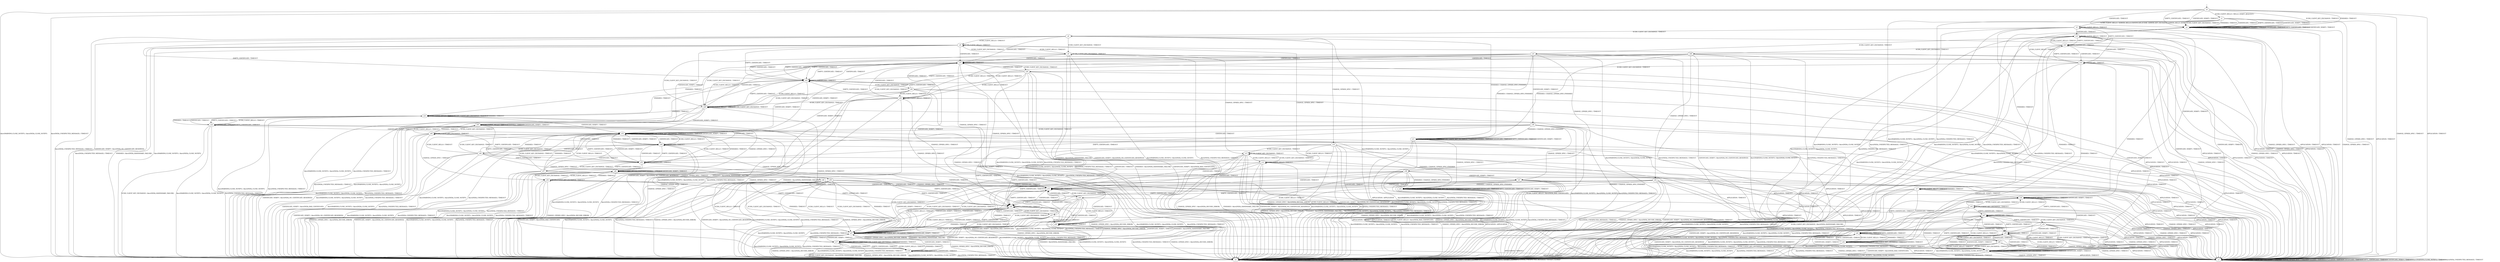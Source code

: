 digraph h6 {
s0 [label="s0"];
s1 [label="s1"];
s2 [label="s2"];
s3 [label="s3"];
s4 [label="s4"];
s5 [label="s5"];
s6 [label="s6"];
s7 [label="s7"];
s23 [label="s23"];
s24 [label="s24"];
s43 [label="s43"];
s8 [label="s8"];
s9 [label="s9"];
s10 [label="s10"];
s11 [label="s11"];
s19 [label="s19"];
s25 [label="s25"];
s31 [label="s31"];
s32 [label="s32"];
s33 [label="s33"];
s34 [label="s34"];
s35 [label="s35"];
s42 [label="s42"];
s44 [label="s44"];
s47 [label="s47"];
s48 [label="s48"];
s12 [label="s12"];
s13 [label="s13"];
s14 [label="s14"];
s15 [label="s15"];
s20 [label="s20"];
s21 [label="s21"];
s26 [label="s26"];
s29 [label="s29"];
s36 [label="s36"];
s38 [label="s38"];
s39 [label="s39"];
s40 [label="s40"];
s45 [label="s45"];
s51 [label="s51"];
s52 [label="s52"];
s53 [label="s53"];
s16 [label="s16"];
s17 [label="s17"];
s22 [label="s22"];
s27 [label="s27"];
s30 [label="s30"];
s37 [label="s37"];
s41 [label="s41"];
s46 [label="s46"];
s49 [label="s49"];
s54 [label="s54"];
s55 [label="s55"];
s18 [label="s18"];
s28 [label="s28"];
s50 [label="s50"];
s56 [label="s56"];
s57 [label="s57"];
s58 [label="s58"];
s59 [label="s59"];
s0 -> s1 [label="ECDH_CLIENT_HELLO / HELLO_VERIFY_REQUEST+"];
s0 -> s2 [label="ECDH_CLIENT_KEY_EXCHANGE / TIMEOUT"];
s0 -> s3 [label="CHANGE_CIPHER_SPEC / TIMEOUT"];
s0 -> s2 [label="FINISHED / TIMEOUT"];
s0 -> s3 [label="APPLICATION / TIMEOUT"];
s0 -> s2 [label="CERTIFICATE / TIMEOUT"];
s0 -> s2 [label="EMPTY_CERTIFICATE / TIMEOUT"];
s0 -> s2 [label="CERTIFICATE_VERIFY / TIMEOUT"];
s0 -> s4 [label="Alert(WARNING,CLOSE_NOTIFY) / Alert(FATAL,CLOSE_NOTIFY)"];
s0 -> s4 [label="Alert(FATAL,UNEXPECTED_MESSAGE) / TIMEOUT"];
s1 -> s5 [label="ECDH_CLIENT_HELLO / SERVER_HELLO,CERTIFICATE,ECDHE_SERVER_KEY_EXCHANGE,SERVER_HELLO_DONE"];
s1 -> s2 [label="ECDH_CLIENT_KEY_EXCHANGE / TIMEOUT"];
s1 -> s3 [label="CHANGE_CIPHER_SPEC / TIMEOUT"];
s1 -> s2 [label="FINISHED / TIMEOUT"];
s1 -> s3 [label="APPLICATION / TIMEOUT"];
s1 -> s2 [label="CERTIFICATE / TIMEOUT"];
s1 -> s2 [label="EMPTY_CERTIFICATE / TIMEOUT"];
s1 -> s2 [label="CERTIFICATE_VERIFY / TIMEOUT"];
s1 -> s4 [label="Alert(WARNING,CLOSE_NOTIFY) / Alert(FATAL,CLOSE_NOTIFY)"];
s1 -> s4 [label="Alert(FATAL,UNEXPECTED_MESSAGE) / TIMEOUT"];
s2 -> s2 [label="ECDH_CLIENT_HELLO / TIMEOUT"];
s2 -> s2 [label="ECDH_CLIENT_KEY_EXCHANGE / TIMEOUT"];
s2 -> s3 [label="CHANGE_CIPHER_SPEC / TIMEOUT"];
s2 -> s2 [label="FINISHED / TIMEOUT"];
s2 -> s3 [label="APPLICATION / TIMEOUT"];
s2 -> s2 [label="CERTIFICATE / TIMEOUT"];
s2 -> s2 [label="EMPTY_CERTIFICATE / TIMEOUT"];
s2 -> s2 [label="CERTIFICATE_VERIFY / TIMEOUT"];
s2 -> s4 [label="Alert(WARNING,CLOSE_NOTIFY) / Alert(FATAL,CLOSE_NOTIFY)"];
s2 -> s4 [label="Alert(FATAL,UNEXPECTED_MESSAGE) / TIMEOUT"];
s3 -> s3 [label="ECDH_CLIENT_HELLO / TIMEOUT"];
s3 -> s3 [label="ECDH_CLIENT_KEY_EXCHANGE / TIMEOUT"];
s3 -> s3 [label="CHANGE_CIPHER_SPEC / TIMEOUT"];
s3 -> s3 [label="FINISHED / TIMEOUT"];
s3 -> s3 [label="APPLICATION / TIMEOUT"];
s3 -> s3 [label="CERTIFICATE / TIMEOUT"];
s3 -> s3 [label="EMPTY_CERTIFICATE / TIMEOUT"];
s3 -> s3 [label="CERTIFICATE_VERIFY / TIMEOUT"];
s3 -> s3 [label="Alert(WARNING,CLOSE_NOTIFY) / TIMEOUT"];
s3 -> s3 [label="Alert(FATAL,UNEXPECTED_MESSAGE) / TIMEOUT"];
s4 -> s4 [label="ECDH_CLIENT_HELLO / SOCKET_CLOSED"];
s4 -> s4 [label="ECDH_CLIENT_KEY_EXCHANGE / SOCKET_CLOSED"];
s4 -> s4 [label="CHANGE_CIPHER_SPEC / SOCKET_CLOSED"];
s4 -> s4 [label="FINISHED / SOCKET_CLOSED"];
s4 -> s4 [label="APPLICATION / SOCKET_CLOSED"];
s4 -> s4 [label="CERTIFICATE / SOCKET_CLOSED"];
s4 -> s4 [label="EMPTY_CERTIFICATE / SOCKET_CLOSED"];
s4 -> s4 [label="CERTIFICATE_VERIFY / SOCKET_CLOSED"];
s4 -> s4 [label="Alert(WARNING,CLOSE_NOTIFY) / SOCKET_CLOSED"];
s4 -> s4 [label="Alert(FATAL,UNEXPECTED_MESSAGE) / SOCKET_CLOSED"];
s5 -> s5 [label="ECDH_CLIENT_HELLO / TIMEOUT"];
s5 -> s6 [label="ECDH_CLIENT_KEY_EXCHANGE / TIMEOUT"];
s5 -> s3 [label="CHANGE_CIPHER_SPEC / TIMEOUT"];
s5 -> s7 [label="FINISHED / TIMEOUT"];
s5 -> s3 [label="APPLICATION / TIMEOUT"];
s5 -> s23 [label="CERTIFICATE / TIMEOUT"];
s5 -> s43 [label="EMPTY_CERTIFICATE / TIMEOUT"];
s5 -> s24 [label="CERTIFICATE_VERIFY / TIMEOUT"];
s5 -> s4 [label="Alert(WARNING,CLOSE_NOTIFY) / Alert(FATAL,CLOSE_NOTIFY)"];
s5 -> s4 [label="Alert(FATAL,UNEXPECTED_MESSAGE) / TIMEOUT"];
s6 -> s8 [label="ECDH_CLIENT_HELLO / TIMEOUT"];
s6 -> s9 [label="ECDH_CLIENT_KEY_EXCHANGE / TIMEOUT"];
s6 -> s10 [label="CHANGE_CIPHER_SPEC / TIMEOUT"];
s6 -> s11 [label="FINISHED / CHANGE_CIPHER_SPEC,FINISHED"];
s6 -> s3 [label="APPLICATION / TIMEOUT"];
s6 -> s19 [label="CERTIFICATE / TIMEOUT"];
s6 -> s25 [label="EMPTY_CERTIFICATE / TIMEOUT"];
s6 -> s4 [label="CERTIFICATE_VERIFY / Alert(FATAL,NO_CERTIFICATE_RESERVED)"];
s6 -> s4 [label="Alert(WARNING,CLOSE_NOTIFY) / Alert(FATAL,CLOSE_NOTIFY)"];
s6 -> s4 [label="Alert(FATAL,UNEXPECTED_MESSAGE) / TIMEOUT"];
s7 -> s7 [label="ECDH_CLIENT_HELLO / TIMEOUT"];
s7 -> s4 [label="ECDH_CLIENT_KEY_EXCHANGE / Alert(FATAL,HANDSHAKE_FAILURE)"];
s7 -> s3 [label="CHANGE_CIPHER_SPEC / TIMEOUT"];
s7 -> s7 [label="FINISHED / TIMEOUT"];
s7 -> s3 [label="APPLICATION / TIMEOUT"];
s7 -> s44 [label="CERTIFICATE / TIMEOUT"];
s7 -> s44 [label="EMPTY_CERTIFICATE / TIMEOUT"];
s7 -> s24 [label="CERTIFICATE_VERIFY / TIMEOUT"];
s7 -> s4 [label="Alert(WARNING,CLOSE_NOTIFY) / Alert(FATAL,CLOSE_NOTIFY)"];
s7 -> s4 [label="Alert(FATAL,UNEXPECTED_MESSAGE) / TIMEOUT"];
s23 -> s23 [label="ECDH_CLIENT_HELLO / TIMEOUT"];
s23 -> s31 [label="ECDH_CLIENT_KEY_EXCHANGE / TIMEOUT"];
s23 -> s3 [label="CHANGE_CIPHER_SPEC / TIMEOUT"];
s23 -> s32 [label="FINISHED / TIMEOUT"];
s23 -> s3 [label="APPLICATION / TIMEOUT"];
s23 -> s33 [label="CERTIFICATE / TIMEOUT"];
s23 -> s43 [label="EMPTY_CERTIFICATE / TIMEOUT"];
s23 -> s42 [label="CERTIFICATE_VERIFY / TIMEOUT"];
s23 -> s4 [label="Alert(WARNING,CLOSE_NOTIFY) / Alert(FATAL,CLOSE_NOTIFY)"];
s23 -> s4 [label="Alert(FATAL,UNEXPECTED_MESSAGE) / TIMEOUT"];
s24 -> s24 [label="ECDH_CLIENT_HELLO / TIMEOUT"];
s24 -> s34 [label="ECDH_CLIENT_KEY_EXCHANGE / TIMEOUT"];
s24 -> s3 [label="CHANGE_CIPHER_SPEC / TIMEOUT"];
s24 -> s24 [label="FINISHED / TIMEOUT"];
s24 -> s3 [label="APPLICATION / TIMEOUT"];
s24 -> s35 [label="CERTIFICATE / TIMEOUT"];
s24 -> s47 [label="EMPTY_CERTIFICATE / TIMEOUT"];
s24 -> s24 [label="CERTIFICATE_VERIFY / TIMEOUT"];
s24 -> s4 [label="Alert(WARNING,CLOSE_NOTIFY) / Alert(FATAL,CLOSE_NOTIFY)"];
s24 -> s4 [label="Alert(FATAL,UNEXPECTED_MESSAGE) / TIMEOUT"];
s43 -> s23 [label="ECDH_CLIENT_HELLO / TIMEOUT"];
s43 -> s48 [label="ECDH_CLIENT_KEY_EXCHANGE / TIMEOUT"];
s43 -> s3 [label="CHANGE_CIPHER_SPEC / TIMEOUT"];
s43 -> s32 [label="FINISHED / TIMEOUT"];
s43 -> s3 [label="APPLICATION / TIMEOUT"];
s43 -> s33 [label="CERTIFICATE / TIMEOUT"];
s43 -> s43 [label="EMPTY_CERTIFICATE / TIMEOUT"];
s43 -> s42 [label="CERTIFICATE_VERIFY / TIMEOUT"];
s43 -> s4 [label="Alert(WARNING,CLOSE_NOTIFY) / Alert(FATAL,CLOSE_NOTIFY)"];
s43 -> s4 [label="Alert(FATAL,UNEXPECTED_MESSAGE) / TIMEOUT"];
s8 -> s8 [label="ECDH_CLIENT_HELLO / TIMEOUT"];
s8 -> s9 [label="ECDH_CLIENT_KEY_EXCHANGE / TIMEOUT"];
s8 -> s12 [label="CHANGE_CIPHER_SPEC / TIMEOUT"];
s8 -> s4 [label="FINISHED / Alert(FATAL,HANDSHAKE_FAILURE)"];
s8 -> s3 [label="APPLICATION / TIMEOUT"];
s8 -> s19 [label="CERTIFICATE / TIMEOUT"];
s8 -> s25 [label="EMPTY_CERTIFICATE / TIMEOUT"];
s8 -> s45 [label="CERTIFICATE_VERIFY / TIMEOUT"];
s8 -> s4 [label="Alert(WARNING,CLOSE_NOTIFY) / Alert(FATAL,CLOSE_NOTIFY)"];
s8 -> s4 [label="Alert(FATAL,UNEXPECTED_MESSAGE) / TIMEOUT"];
s9 -> s8 [label="ECDH_CLIENT_HELLO / TIMEOUT"];
s9 -> s9 [label="ECDH_CLIENT_KEY_EXCHANGE / TIMEOUT"];
s9 -> s13 [label="CHANGE_CIPHER_SPEC / TIMEOUT"];
s9 -> s4 [label="FINISHED / Alert(FATAL,HANDSHAKE_FAILURE)"];
s9 -> s3 [label="APPLICATION / TIMEOUT"];
s9 -> s19 [label="CERTIFICATE / TIMEOUT"];
s9 -> s25 [label="EMPTY_CERTIFICATE / TIMEOUT"];
s9 -> s4 [label="CERTIFICATE_VERIFY / Alert(FATAL,NO_CERTIFICATE_RESERVED)"];
s9 -> s4 [label="Alert(WARNING,CLOSE_NOTIFY) / Alert(FATAL,CLOSE_NOTIFY)"];
s9 -> s4 [label="Alert(FATAL,UNEXPECTED_MESSAGE) / TIMEOUT"];
s10 -> s12 [label="ECDH_CLIENT_HELLO / TIMEOUT"];
s10 -> s13 [label="ECDH_CLIENT_KEY_EXCHANGE / TIMEOUT"];
s10 -> s4 [label="CHANGE_CIPHER_SPEC / Alert(FATAL,DECODE_ERROR)"];
s10 -> s14 [label="FINISHED / CHANGE_CIPHER_SPEC,FINISHED"];
s10 -> s3 [label="APPLICATION / TIMEOUT"];
s10 -> s15 [label="CERTIFICATE / TIMEOUT"];
s10 -> s26 [label="EMPTY_CERTIFICATE / TIMEOUT"];
s10 -> s4 [label="CERTIFICATE_VERIFY / Alert(FATAL,NO_CERTIFICATE_RESERVED)"];
s10 -> s4 [label="Alert(WARNING,CLOSE_NOTIFY) / Alert(FATAL,CLOSE_NOTIFY)"];
s10 -> s4 [label="Alert(FATAL,UNEXPECTED_MESSAGE) / TIMEOUT"];
s11 -> s11 [label="ECDH_CLIENT_HELLO / TIMEOUT"];
s11 -> s11 [label="ECDH_CLIENT_KEY_EXCHANGE / TIMEOUT"];
s11 -> s14 [label="CHANGE_CIPHER_SPEC / TIMEOUT"];
s11 -> s11 [label="FINISHED / TIMEOUT"];
s11 -> s4 [label="APPLICATION / APPLICATION"];
s11 -> s11 [label="CERTIFICATE / TIMEOUT"];
s11 -> s11 [label="EMPTY_CERTIFICATE / TIMEOUT"];
s11 -> s11 [label="CERTIFICATE_VERIFY / TIMEOUT"];
s11 -> s4 [label="Alert(WARNING,CLOSE_NOTIFY) / Alert(FATAL,CLOSE_NOTIFY)"];
s11 -> s4 [label="Alert(FATAL,UNEXPECTED_MESSAGE) / TIMEOUT"];
s19 -> s29 [label="ECDH_CLIENT_HELLO / TIMEOUT"];
s19 -> s20 [label="ECDH_CLIENT_KEY_EXCHANGE / TIMEOUT"];
s19 -> s15 [label="CHANGE_CIPHER_SPEC / TIMEOUT"];
s19 -> s21 [label="FINISHED / TIMEOUT"];
s19 -> s3 [label="APPLICATION / TIMEOUT"];
s19 -> s19 [label="CERTIFICATE / TIMEOUT"];
s19 -> s25 [label="EMPTY_CERTIFICATE / TIMEOUT"];
s19 -> s53 [label="CERTIFICATE_VERIFY / TIMEOUT"];
s19 -> s4 [label="Alert(WARNING,CLOSE_NOTIFY) / Alert(FATAL,CLOSE_NOTIFY)"];
s19 -> s4 [label="Alert(FATAL,UNEXPECTED_MESSAGE) / TIMEOUT"];
s25 -> s29 [label="ECDH_CLIENT_HELLO / TIMEOUT"];
s25 -> s36 [label="ECDH_CLIENT_KEY_EXCHANGE / TIMEOUT"];
s25 -> s26 [label="CHANGE_CIPHER_SPEC / TIMEOUT"];
s25 -> s21 [label="FINISHED / TIMEOUT"];
s25 -> s3 [label="APPLICATION / TIMEOUT"];
s25 -> s19 [label="CERTIFICATE / TIMEOUT"];
s25 -> s25 [label="EMPTY_CERTIFICATE / TIMEOUT"];
s25 -> s53 [label="CERTIFICATE_VERIFY / TIMEOUT"];
s25 -> s4 [label="Alert(WARNING,CLOSE_NOTIFY) / Alert(FATAL,CLOSE_NOTIFY)"];
s25 -> s4 [label="Alert(FATAL,UNEXPECTED_MESSAGE) / TIMEOUT"];
s31 -> s30 [label="ECDH_CLIENT_HELLO / TIMEOUT"];
s31 -> s29 [label="ECDH_CLIENT_KEY_EXCHANGE / TIMEOUT"];
s31 -> s38 [label="CHANGE_CIPHER_SPEC / TIMEOUT"];
s31 -> s11 [label="FINISHED / CHANGE_CIPHER_SPEC,FINISHED"];
s31 -> s3 [label="APPLICATION / TIMEOUT"];
s31 -> s19 [label="CERTIFICATE / TIMEOUT"];
s31 -> s25 [label="EMPTY_CERTIFICATE / TIMEOUT"];
s31 -> s39 [label="CERTIFICATE_VERIFY / TIMEOUT"];
s31 -> s4 [label="Alert(WARNING,CLOSE_NOTIFY) / Alert(FATAL,CLOSE_NOTIFY)"];
s31 -> s4 [label="Alert(FATAL,UNEXPECTED_MESSAGE) / TIMEOUT"];
s32 -> s32 [label="ECDH_CLIENT_HELLO / TIMEOUT"];
s32 -> s32 [label="ECDH_CLIENT_KEY_EXCHANGE / TIMEOUT"];
s32 -> s3 [label="CHANGE_CIPHER_SPEC / TIMEOUT"];
s32 -> s32 [label="FINISHED / TIMEOUT"];
s32 -> s3 [label="APPLICATION / TIMEOUT"];
s32 -> s44 [label="CERTIFICATE / TIMEOUT"];
s32 -> s44 [label="EMPTY_CERTIFICATE / TIMEOUT"];
s32 -> s42 [label="CERTIFICATE_VERIFY / TIMEOUT"];
s32 -> s4 [label="Alert(WARNING,CLOSE_NOTIFY) / Alert(FATAL,CLOSE_NOTIFY)"];
s32 -> s4 [label="Alert(FATAL,UNEXPECTED_MESSAGE) / TIMEOUT"];
s33 -> s23 [label="ECDH_CLIENT_HELLO / TIMEOUT"];
s33 -> s20 [label="ECDH_CLIENT_KEY_EXCHANGE / TIMEOUT"];
s33 -> s3 [label="CHANGE_CIPHER_SPEC / TIMEOUT"];
s33 -> s32 [label="FINISHED / TIMEOUT"];
s33 -> s3 [label="APPLICATION / TIMEOUT"];
s33 -> s33 [label="CERTIFICATE / TIMEOUT"];
s33 -> s43 [label="EMPTY_CERTIFICATE / TIMEOUT"];
s33 -> s42 [label="CERTIFICATE_VERIFY / TIMEOUT"];
s33 -> s4 [label="Alert(WARNING,CLOSE_NOTIFY) / Alert(FATAL,CLOSE_NOTIFY)"];
s33 -> s4 [label="Alert(FATAL,UNEXPECTED_MESSAGE) / TIMEOUT"];
s34 -> s24 [label="ECDH_CLIENT_HELLO / TIMEOUT"];
s34 -> s34 [label="ECDH_CLIENT_KEY_EXCHANGE / TIMEOUT"];
s34 -> s3 [label="CHANGE_CIPHER_SPEC / TIMEOUT"];
s34 -> s24 [label="FINISHED / TIMEOUT"];
s34 -> s3 [label="APPLICATION / TIMEOUT"];
s34 -> s35 [label="CERTIFICATE / TIMEOUT"];
s34 -> s47 [label="EMPTY_CERTIFICATE / TIMEOUT"];
s34 -> s4 [label="CERTIFICATE_VERIFY / Alert(FATAL,NO_CERTIFICATE_RESERVED)"];
s34 -> s4 [label="Alert(WARNING,CLOSE_NOTIFY) / Alert(FATAL,CLOSE_NOTIFY)"];
s34 -> s4 [label="Alert(FATAL,UNEXPECTED_MESSAGE) / TIMEOUT"];
s35 -> s42 [label="ECDH_CLIENT_HELLO / TIMEOUT"];
s35 -> s40 [label="ECDH_CLIENT_KEY_EXCHANGE / TIMEOUT"];
s35 -> s3 [label="CHANGE_CIPHER_SPEC / TIMEOUT"];
s35 -> s42 [label="FINISHED / TIMEOUT"];
s35 -> s3 [label="APPLICATION / TIMEOUT"];
s35 -> s35 [label="CERTIFICATE / TIMEOUT"];
s35 -> s47 [label="EMPTY_CERTIFICATE / TIMEOUT"];
s35 -> s42 [label="CERTIFICATE_VERIFY / TIMEOUT"];
s35 -> s4 [label="Alert(WARNING,CLOSE_NOTIFY) / Alert(FATAL,CLOSE_NOTIFY)"];
s35 -> s4 [label="Alert(FATAL,UNEXPECTED_MESSAGE) / TIMEOUT"];
s42 -> s42 [label="ECDH_CLIENT_HELLO / TIMEOUT"];
s42 -> s42 [label="ECDH_CLIENT_KEY_EXCHANGE / TIMEOUT"];
s42 -> s3 [label="CHANGE_CIPHER_SPEC / TIMEOUT"];
s42 -> s42 [label="FINISHED / TIMEOUT"];
s42 -> s3 [label="APPLICATION / TIMEOUT"];
s42 -> s35 [label="CERTIFICATE / TIMEOUT"];
s42 -> s47 [label="EMPTY_CERTIFICATE / TIMEOUT"];
s42 -> s42 [label="CERTIFICATE_VERIFY / TIMEOUT"];
s42 -> s4 [label="Alert(WARNING,CLOSE_NOTIFY) / Alert(FATAL,CLOSE_NOTIFY)"];
s42 -> s4 [label="Alert(FATAL,UNEXPECTED_MESSAGE) / TIMEOUT"];
s44 -> s32 [label="ECDH_CLIENT_HELLO / TIMEOUT"];
s44 -> s4 [label="ECDH_CLIENT_KEY_EXCHANGE / Alert(FATAL,HANDSHAKE_FAILURE)"];
s44 -> s3 [label="CHANGE_CIPHER_SPEC / TIMEOUT"];
s44 -> s32 [label="FINISHED / TIMEOUT"];
s44 -> s3 [label="APPLICATION / TIMEOUT"];
s44 -> s44 [label="CERTIFICATE / TIMEOUT"];
s44 -> s44 [label="EMPTY_CERTIFICATE / TIMEOUT"];
s44 -> s42 [label="CERTIFICATE_VERIFY / TIMEOUT"];
s44 -> s4 [label="Alert(WARNING,CLOSE_NOTIFY) / Alert(FATAL,CLOSE_NOTIFY)"];
s44 -> s4 [label="Alert(FATAL,UNEXPECTED_MESSAGE) / TIMEOUT"];
s47 -> s42 [label="ECDH_CLIENT_HELLO / TIMEOUT"];
s47 -> s51 [label="ECDH_CLIENT_KEY_EXCHANGE / TIMEOUT"];
s47 -> s3 [label="CHANGE_CIPHER_SPEC / TIMEOUT"];
s47 -> s42 [label="FINISHED / TIMEOUT"];
s47 -> s3 [label="APPLICATION / TIMEOUT"];
s47 -> s35 [label="CERTIFICATE / TIMEOUT"];
s47 -> s47 [label="EMPTY_CERTIFICATE / TIMEOUT"];
s47 -> s42 [label="CERTIFICATE_VERIFY / TIMEOUT"];
s47 -> s4 [label="Alert(WARNING,CLOSE_NOTIFY) / Alert(FATAL,CLOSE_NOTIFY)"];
s47 -> s4 [label="Alert(FATAL,UNEXPECTED_MESSAGE) / TIMEOUT"];
s48 -> s30 [label="ECDH_CLIENT_HELLO / TIMEOUT"];
s48 -> s29 [label="ECDH_CLIENT_KEY_EXCHANGE / TIMEOUT"];
s48 -> s52 [label="CHANGE_CIPHER_SPEC / TIMEOUT"];
s48 -> s11 [label="FINISHED / CHANGE_CIPHER_SPEC,FINISHED"];
s48 -> s3 [label="APPLICATION / TIMEOUT"];
s48 -> s19 [label="CERTIFICATE / TIMEOUT"];
s48 -> s25 [label="EMPTY_CERTIFICATE / TIMEOUT"];
s48 -> s4 [label="CERTIFICATE_VERIFY / Alert(FATAL,NO_CERTIFICATE_RESERVED)"];
s48 -> s4 [label="Alert(WARNING,CLOSE_NOTIFY) / Alert(FATAL,CLOSE_NOTIFY)"];
s48 -> s4 [label="Alert(FATAL,UNEXPECTED_MESSAGE) / TIMEOUT"];
s12 -> s12 [label="ECDH_CLIENT_HELLO / TIMEOUT"];
s12 -> s13 [label="ECDH_CLIENT_KEY_EXCHANGE / TIMEOUT"];
s12 -> s4 [label="CHANGE_CIPHER_SPEC / Alert(FATAL,DECODE_ERROR)"];
s12 -> s4 [label="FINISHED / Alert(FATAL,HANDSHAKE_FAILURE)"];
s12 -> s3 [label="APPLICATION / TIMEOUT"];
s12 -> s15 [label="CERTIFICATE / TIMEOUT"];
s12 -> s26 [label="EMPTY_CERTIFICATE / TIMEOUT"];
s12 -> s46 [label="CERTIFICATE_VERIFY / TIMEOUT"];
s12 -> s4 [label="Alert(WARNING,CLOSE_NOTIFY) / Alert(FATAL,CLOSE_NOTIFY)"];
s12 -> s4 [label="Alert(FATAL,UNEXPECTED_MESSAGE) / TIMEOUT"];
s13 -> s12 [label="ECDH_CLIENT_HELLO / TIMEOUT"];
s13 -> s13 [label="ECDH_CLIENT_KEY_EXCHANGE / TIMEOUT"];
s13 -> s4 [label="CHANGE_CIPHER_SPEC / Alert(FATAL,DECODE_ERROR)"];
s13 -> s4 [label="FINISHED / Alert(FATAL,HANDSHAKE_FAILURE)"];
s13 -> s3 [label="APPLICATION / TIMEOUT"];
s13 -> s15 [label="CERTIFICATE / TIMEOUT"];
s13 -> s26 [label="EMPTY_CERTIFICATE / TIMEOUT"];
s13 -> s4 [label="CERTIFICATE_VERIFY / Alert(FATAL,NO_CERTIFICATE_RESERVED)"];
s13 -> s4 [label="Alert(WARNING,CLOSE_NOTIFY) / Alert(FATAL,CLOSE_NOTIFY)"];
s13 -> s4 [label="Alert(FATAL,UNEXPECTED_MESSAGE) / TIMEOUT"];
s14 -> s14 [label="ECDH_CLIENT_HELLO / TIMEOUT"];
s14 -> s14 [label="ECDH_CLIENT_KEY_EXCHANGE / TIMEOUT"];
s14 -> s4 [label="CHANGE_CIPHER_SPEC / Alert(FATAL,DECODE_ERROR)"];
s14 -> s14 [label="FINISHED / TIMEOUT"];
s14 -> s4 [label="APPLICATION / APPLICATION"];
s14 -> s14 [label="CERTIFICATE / TIMEOUT"];
s14 -> s14 [label="EMPTY_CERTIFICATE / TIMEOUT"];
s14 -> s14 [label="CERTIFICATE_VERIFY / TIMEOUT"];
s14 -> s4 [label="Alert(WARNING,CLOSE_NOTIFY) / Alert(FATAL,CLOSE_NOTIFY)"];
s14 -> s4 [label="Alert(FATAL,UNEXPECTED_MESSAGE) / TIMEOUT"];
s15 -> s27 [label="ECDH_CLIENT_HELLO / TIMEOUT"];
s15 -> s16 [label="ECDH_CLIENT_KEY_EXCHANGE / TIMEOUT"];
s15 -> s4 [label="CHANGE_CIPHER_SPEC / Alert(FATAL,DECODE_ERROR)"];
s15 -> s17 [label="FINISHED / TIMEOUT"];
s15 -> s3 [label="APPLICATION / TIMEOUT"];
s15 -> s15 [label="CERTIFICATE / TIMEOUT"];
s15 -> s26 [label="EMPTY_CERTIFICATE / TIMEOUT"];
s15 -> s27 [label="CERTIFICATE_VERIFY / TIMEOUT"];
s15 -> s4 [label="Alert(WARNING,CLOSE_NOTIFY) / Alert(FATAL,CLOSE_NOTIFY)"];
s15 -> s4 [label="Alert(FATAL,UNEXPECTED_MESSAGE) / TIMEOUT"];
s20 -> s30 [label="ECDH_CLIENT_HELLO / TIMEOUT"];
s20 -> s29 [label="ECDH_CLIENT_KEY_EXCHANGE / TIMEOUT"];
s20 -> s16 [label="CHANGE_CIPHER_SPEC / TIMEOUT"];
s20 -> s4 [label="FINISHED / Alert(FATAL,HANDSHAKE_FAILURE)"];
s20 -> s3 [label="APPLICATION / TIMEOUT"];
s20 -> s19 [label="CERTIFICATE / TIMEOUT"];
s20 -> s25 [label="EMPTY_CERTIFICATE / TIMEOUT"];
s20 -> s4 [label="CERTIFICATE_VERIFY / Alert(FATAL,BAD_CERTIFICATE)"];
s20 -> s4 [label="Alert(WARNING,CLOSE_NOTIFY) / Alert(FATAL,CLOSE_NOTIFY)"];
s20 -> s4 [label="Alert(FATAL,UNEXPECTED_MESSAGE) / TIMEOUT"];
s21 -> s21 [label="ECDH_CLIENT_HELLO / TIMEOUT"];
s21 -> s21 [label="ECDH_CLIENT_KEY_EXCHANGE / TIMEOUT"];
s21 -> s17 [label="CHANGE_CIPHER_SPEC / TIMEOUT"];
s21 -> s21 [label="FINISHED / TIMEOUT"];
s21 -> s3 [label="APPLICATION / TIMEOUT"];
s21 -> s22 [label="CERTIFICATE / TIMEOUT"];
s21 -> s22 [label="EMPTY_CERTIFICATE / TIMEOUT"];
s21 -> s53 [label="CERTIFICATE_VERIFY / TIMEOUT"];
s21 -> s4 [label="Alert(WARNING,CLOSE_NOTIFY) / Alert(FATAL,CLOSE_NOTIFY)"];
s21 -> s4 [label="Alert(FATAL,UNEXPECTED_MESSAGE) / TIMEOUT"];
s26 -> s27 [label="ECDH_CLIENT_HELLO / TIMEOUT"];
s26 -> s37 [label="ECDH_CLIENT_KEY_EXCHANGE / TIMEOUT"];
s26 -> s4 [label="CHANGE_CIPHER_SPEC / Alert(FATAL,DECODE_ERROR)"];
s26 -> s17 [label="FINISHED / TIMEOUT"];
s26 -> s3 [label="APPLICATION / TIMEOUT"];
s26 -> s15 [label="CERTIFICATE / TIMEOUT"];
s26 -> s26 [label="EMPTY_CERTIFICATE / TIMEOUT"];
s26 -> s27 [label="CERTIFICATE_VERIFY / TIMEOUT"];
s26 -> s4 [label="Alert(WARNING,CLOSE_NOTIFY) / Alert(FATAL,CLOSE_NOTIFY)"];
s26 -> s4 [label="Alert(FATAL,UNEXPECTED_MESSAGE) / TIMEOUT"];
s29 -> s29 [label="ECDH_CLIENT_HELLO / TIMEOUT"];
s29 -> s29 [label="ECDH_CLIENT_KEY_EXCHANGE / TIMEOUT"];
s29 -> s27 [label="CHANGE_CIPHER_SPEC / TIMEOUT"];
s29 -> s21 [label="FINISHED / TIMEOUT"];
s29 -> s3 [label="APPLICATION / TIMEOUT"];
s29 -> s19 [label="CERTIFICATE / TIMEOUT"];
s29 -> s25 [label="EMPTY_CERTIFICATE / TIMEOUT"];
s29 -> s53 [label="CERTIFICATE_VERIFY / TIMEOUT"];
s29 -> s4 [label="Alert(WARNING,CLOSE_NOTIFY) / Alert(FATAL,CLOSE_NOTIFY)"];
s29 -> s4 [label="Alert(FATAL,UNEXPECTED_MESSAGE) / TIMEOUT"];
s36 -> s30 [label="ECDH_CLIENT_HELLO / TIMEOUT"];
s36 -> s29 [label="ECDH_CLIENT_KEY_EXCHANGE / TIMEOUT"];
s36 -> s37 [label="CHANGE_CIPHER_SPEC / TIMEOUT"];
s36 -> s4 [label="FINISHED / Alert(FATAL,HANDSHAKE_FAILURE)"];
s36 -> s3 [label="APPLICATION / TIMEOUT"];
s36 -> s19 [label="CERTIFICATE / TIMEOUT"];
s36 -> s25 [label="EMPTY_CERTIFICATE / TIMEOUT"];
s36 -> s4 [label="CERTIFICATE_VERIFY / Alert(FATAL,NO_CERTIFICATE_RESERVED)"];
s36 -> s4 [label="Alert(WARNING,CLOSE_NOTIFY) / Alert(FATAL,CLOSE_NOTIFY)"];
s36 -> s4 [label="Alert(FATAL,UNEXPECTED_MESSAGE) / TIMEOUT"];
s38 -> s28 [label="ECDH_CLIENT_HELLO / TIMEOUT"];
s38 -> s27 [label="ECDH_CLIENT_KEY_EXCHANGE / TIMEOUT"];
s38 -> s4 [label="CHANGE_CIPHER_SPEC / Alert(FATAL,DECODE_ERROR)"];
s38 -> s14 [label="FINISHED / CHANGE_CIPHER_SPEC,FINISHED"];
s38 -> s3 [label="APPLICATION / TIMEOUT"];
s38 -> s15 [label="CERTIFICATE / TIMEOUT"];
s38 -> s26 [label="EMPTY_CERTIFICATE / TIMEOUT"];
s38 -> s41 [label="CERTIFICATE_VERIFY / TIMEOUT"];
s38 -> s4 [label="Alert(WARNING,CLOSE_NOTIFY) / Alert(FATAL,CLOSE_NOTIFY)"];
s38 -> s4 [label="Alert(FATAL,UNEXPECTED_MESSAGE) / TIMEOUT"];
s39 -> s4 [label="ECDH_CLIENT_HELLO / Alert(FATAL,BAD_CERTIFICATE)"];
s39 -> s53 [label="ECDH_CLIENT_KEY_EXCHANGE / TIMEOUT"];
s39 -> s41 [label="CHANGE_CIPHER_SPEC / TIMEOUT"];
s39 -> s11 [label="FINISHED / CHANGE_CIPHER_SPEC,FINISHED"];
s39 -> s3 [label="APPLICATION / TIMEOUT"];
s39 -> s54 [label="CERTIFICATE / TIMEOUT"];
s39 -> s55 [label="EMPTY_CERTIFICATE / TIMEOUT"];
s39 -> s53 [label="CERTIFICATE_VERIFY / TIMEOUT"];
s39 -> s4 [label="Alert(WARNING,CLOSE_NOTIFY) / Alert(FATAL,CLOSE_NOTIFY)"];
s39 -> s4 [label="Alert(FATAL,UNEXPECTED_MESSAGE) / TIMEOUT"];
s40 -> s42 [label="ECDH_CLIENT_HELLO / TIMEOUT"];
s40 -> s42 [label="ECDH_CLIENT_KEY_EXCHANGE / TIMEOUT"];
s40 -> s3 [label="CHANGE_CIPHER_SPEC / TIMEOUT"];
s40 -> s42 [label="FINISHED / TIMEOUT"];
s40 -> s3 [label="APPLICATION / TIMEOUT"];
s40 -> s35 [label="CERTIFICATE / TIMEOUT"];
s40 -> s47 [label="EMPTY_CERTIFICATE / TIMEOUT"];
s40 -> s4 [label="CERTIFICATE_VERIFY / Alert(FATAL,BAD_CERTIFICATE)"];
s40 -> s4 [label="Alert(WARNING,CLOSE_NOTIFY) / Alert(FATAL,CLOSE_NOTIFY)"];
s40 -> s4 [label="Alert(FATAL,UNEXPECTED_MESSAGE) / TIMEOUT"];
s45 -> s45 [label="ECDH_CLIENT_HELLO / TIMEOUT"];
s45 -> s49 [label="ECDH_CLIENT_KEY_EXCHANGE / TIMEOUT"];
s45 -> s46 [label="CHANGE_CIPHER_SPEC / TIMEOUT"];
s45 -> s45 [label="FINISHED / TIMEOUT"];
s45 -> s3 [label="APPLICATION / TIMEOUT"];
s45 -> s54 [label="CERTIFICATE / TIMEOUT"];
s45 -> s55 [label="EMPTY_CERTIFICATE / TIMEOUT"];
s45 -> s45 [label="CERTIFICATE_VERIFY / TIMEOUT"];
s45 -> s4 [label="Alert(WARNING,CLOSE_NOTIFY) / Alert(FATAL,CLOSE_NOTIFY)"];
s45 -> s4 [label="Alert(FATAL,UNEXPECTED_MESSAGE) / TIMEOUT"];
s51 -> s42 [label="ECDH_CLIENT_HELLO / TIMEOUT"];
s51 -> s42 [label="ECDH_CLIENT_KEY_EXCHANGE / TIMEOUT"];
s51 -> s3 [label="CHANGE_CIPHER_SPEC / TIMEOUT"];
s51 -> s42 [label="FINISHED / TIMEOUT"];
s51 -> s3 [label="APPLICATION / TIMEOUT"];
s51 -> s35 [label="CERTIFICATE / TIMEOUT"];
s51 -> s47 [label="EMPTY_CERTIFICATE / TIMEOUT"];
s51 -> s4 [label="CERTIFICATE_VERIFY / Alert(FATAL,NO_CERTIFICATE_RESERVED)"];
s51 -> s4 [label="Alert(WARNING,CLOSE_NOTIFY) / Alert(FATAL,CLOSE_NOTIFY)"];
s51 -> s4 [label="Alert(FATAL,UNEXPECTED_MESSAGE) / TIMEOUT"];
s52 -> s28 [label="ECDH_CLIENT_HELLO / TIMEOUT"];
s52 -> s27 [label="ECDH_CLIENT_KEY_EXCHANGE / TIMEOUT"];
s52 -> s4 [label="CHANGE_CIPHER_SPEC / Alert(FATAL,DECODE_ERROR)"];
s52 -> s14 [label="FINISHED / CHANGE_CIPHER_SPEC,FINISHED"];
s52 -> s3 [label="APPLICATION / TIMEOUT"];
s52 -> s15 [label="CERTIFICATE / TIMEOUT"];
s52 -> s26 [label="EMPTY_CERTIFICATE / TIMEOUT"];
s52 -> s4 [label="CERTIFICATE_VERIFY / Alert(FATAL,NO_CERTIFICATE_RESERVED)"];
s52 -> s4 [label="Alert(WARNING,CLOSE_NOTIFY) / Alert(FATAL,CLOSE_NOTIFY)"];
s52 -> s4 [label="Alert(FATAL,UNEXPECTED_MESSAGE) / TIMEOUT"];
s53 -> s53 [label="ECDH_CLIENT_HELLO / TIMEOUT"];
s53 -> s53 [label="ECDH_CLIENT_KEY_EXCHANGE / TIMEOUT"];
s53 -> s27 [label="CHANGE_CIPHER_SPEC / TIMEOUT"];
s53 -> s53 [label="FINISHED / TIMEOUT"];
s53 -> s3 [label="APPLICATION / TIMEOUT"];
s53 -> s54 [label="CERTIFICATE / TIMEOUT"];
s53 -> s55 [label="EMPTY_CERTIFICATE / TIMEOUT"];
s53 -> s53 [label="CERTIFICATE_VERIFY / TIMEOUT"];
s53 -> s4 [label="Alert(WARNING,CLOSE_NOTIFY) / Alert(FATAL,CLOSE_NOTIFY)"];
s53 -> s4 [label="Alert(FATAL,UNEXPECTED_MESSAGE) / TIMEOUT"];
s16 -> s28 [label="ECDH_CLIENT_HELLO / TIMEOUT"];
s16 -> s27 [label="ECDH_CLIENT_KEY_EXCHANGE / TIMEOUT"];
s16 -> s4 [label="CHANGE_CIPHER_SPEC / Alert(FATAL,DECODE_ERROR)"];
s16 -> s4 [label="FINISHED / Alert(FATAL,HANDSHAKE_FAILURE)"];
s16 -> s3 [label="APPLICATION / TIMEOUT"];
s16 -> s15 [label="CERTIFICATE / TIMEOUT"];
s16 -> s26 [label="EMPTY_CERTIFICATE / TIMEOUT"];
s16 -> s4 [label="CERTIFICATE_VERIFY / Alert(FATAL,BAD_CERTIFICATE)"];
s16 -> s4 [label="Alert(WARNING,CLOSE_NOTIFY) / Alert(FATAL,CLOSE_NOTIFY)"];
s16 -> s4 [label="Alert(FATAL,UNEXPECTED_MESSAGE) / TIMEOUT"];
s17 -> s17 [label="ECDH_CLIENT_HELLO / TIMEOUT"];
s17 -> s17 [label="ECDH_CLIENT_KEY_EXCHANGE / TIMEOUT"];
s17 -> s4 [label="CHANGE_CIPHER_SPEC / Alert(FATAL,DECODE_ERROR)"];
s17 -> s17 [label="FINISHED / TIMEOUT"];
s17 -> s3 [label="APPLICATION / TIMEOUT"];
s17 -> s18 [label="CERTIFICATE / TIMEOUT"];
s17 -> s18 [label="EMPTY_CERTIFICATE / TIMEOUT"];
s17 -> s27 [label="CERTIFICATE_VERIFY / TIMEOUT"];
s17 -> s4 [label="Alert(WARNING,CLOSE_NOTIFY) / Alert(FATAL,CLOSE_NOTIFY)"];
s17 -> s4 [label="Alert(FATAL,UNEXPECTED_MESSAGE) / TIMEOUT"];
s22 -> s21 [label="ECDH_CLIENT_HELLO / TIMEOUT"];
s22 -> s4 [label="ECDH_CLIENT_KEY_EXCHANGE / Alert(FATAL,HANDSHAKE_FAILURE)"];
s22 -> s18 [label="CHANGE_CIPHER_SPEC / TIMEOUT"];
s22 -> s21 [label="FINISHED / TIMEOUT"];
s22 -> s3 [label="APPLICATION / TIMEOUT"];
s22 -> s22 [label="CERTIFICATE / TIMEOUT"];
s22 -> s22 [label="EMPTY_CERTIFICATE / TIMEOUT"];
s22 -> s53 [label="CERTIFICATE_VERIFY / TIMEOUT"];
s22 -> s4 [label="Alert(WARNING,CLOSE_NOTIFY) / Alert(FATAL,CLOSE_NOTIFY)"];
s22 -> s4 [label="Alert(FATAL,UNEXPECTED_MESSAGE) / TIMEOUT"];
s27 -> s27 [label="ECDH_CLIENT_HELLO / TIMEOUT"];
s27 -> s27 [label="ECDH_CLIENT_KEY_EXCHANGE / TIMEOUT"];
s27 -> s4 [label="CHANGE_CIPHER_SPEC / Alert(FATAL,DECODE_ERROR)"];
s27 -> s17 [label="FINISHED / TIMEOUT"];
s27 -> s3 [label="APPLICATION / TIMEOUT"];
s27 -> s15 [label="CERTIFICATE / TIMEOUT"];
s27 -> s26 [label="EMPTY_CERTIFICATE / TIMEOUT"];
s27 -> s27 [label="CERTIFICATE_VERIFY / TIMEOUT"];
s27 -> s4 [label="Alert(WARNING,CLOSE_NOTIFY) / Alert(FATAL,CLOSE_NOTIFY)"];
s27 -> s4 [label="Alert(FATAL,UNEXPECTED_MESSAGE) / TIMEOUT"];
s30 -> s30 [label="ECDH_CLIENT_HELLO / TIMEOUT"];
s30 -> s29 [label="ECDH_CLIENT_KEY_EXCHANGE / TIMEOUT"];
s30 -> s28 [label="CHANGE_CIPHER_SPEC / TIMEOUT"];
s30 -> s4 [label="FINISHED / Alert(FATAL,HANDSHAKE_FAILURE)"];
s30 -> s3 [label="APPLICATION / TIMEOUT"];
s30 -> s19 [label="CERTIFICATE / TIMEOUT"];
s30 -> s25 [label="EMPTY_CERTIFICATE / TIMEOUT"];
s30 -> s53 [label="CERTIFICATE_VERIFY / TIMEOUT"];
s30 -> s4 [label="Alert(WARNING,CLOSE_NOTIFY) / Alert(FATAL,CLOSE_NOTIFY)"];
s30 -> s4 [label="Alert(FATAL,UNEXPECTED_MESSAGE) / TIMEOUT"];
s37 -> s28 [label="ECDH_CLIENT_HELLO / TIMEOUT"];
s37 -> s27 [label="ECDH_CLIENT_KEY_EXCHANGE / TIMEOUT"];
s37 -> s4 [label="CHANGE_CIPHER_SPEC / Alert(FATAL,DECODE_ERROR)"];
s37 -> s4 [label="FINISHED / Alert(FATAL,HANDSHAKE_FAILURE)"];
s37 -> s3 [label="APPLICATION / TIMEOUT"];
s37 -> s15 [label="CERTIFICATE / TIMEOUT"];
s37 -> s26 [label="EMPTY_CERTIFICATE / TIMEOUT"];
s37 -> s4 [label="CERTIFICATE_VERIFY / Alert(FATAL,NO_CERTIFICATE_RESERVED)"];
s37 -> s4 [label="Alert(WARNING,CLOSE_NOTIFY) / Alert(FATAL,CLOSE_NOTIFY)"];
s37 -> s4 [label="Alert(FATAL,UNEXPECTED_MESSAGE) / TIMEOUT"];
s41 -> s4 [label="ECDH_CLIENT_HELLO / Alert(FATAL,BAD_CERTIFICATE)"];
s41 -> s27 [label="ECDH_CLIENT_KEY_EXCHANGE / TIMEOUT"];
s41 -> s4 [label="CHANGE_CIPHER_SPEC / Alert(FATAL,DECODE_ERROR)"];
s41 -> s14 [label="FINISHED / CHANGE_CIPHER_SPEC,FINISHED"];
s41 -> s3 [label="APPLICATION / TIMEOUT"];
s41 -> s15 [label="CERTIFICATE / TIMEOUT"];
s41 -> s26 [label="EMPTY_CERTIFICATE / TIMEOUT"];
s41 -> s27 [label="CERTIFICATE_VERIFY / TIMEOUT"];
s41 -> s4 [label="Alert(WARNING,CLOSE_NOTIFY) / Alert(FATAL,CLOSE_NOTIFY)"];
s41 -> s4 [label="Alert(FATAL,UNEXPECTED_MESSAGE) / TIMEOUT"];
s46 -> s46 [label="ECDH_CLIENT_HELLO / TIMEOUT"];
s46 -> s50 [label="ECDH_CLIENT_KEY_EXCHANGE / TIMEOUT"];
s46 -> s4 [label="CHANGE_CIPHER_SPEC / Alert(FATAL,DECODE_ERROR)"];
s46 -> s46 [label="FINISHED / TIMEOUT"];
s46 -> s3 [label="APPLICATION / TIMEOUT"];
s46 -> s15 [label="CERTIFICATE / TIMEOUT"];
s46 -> s26 [label="EMPTY_CERTIFICATE / TIMEOUT"];
s46 -> s46 [label="CERTIFICATE_VERIFY / TIMEOUT"];
s46 -> s4 [label="Alert(WARNING,CLOSE_NOTIFY) / Alert(FATAL,CLOSE_NOTIFY)"];
s46 -> s4 [label="Alert(FATAL,UNEXPECTED_MESSAGE) / TIMEOUT"];
s49 -> s45 [label="ECDH_CLIENT_HELLO / TIMEOUT"];
s49 -> s49 [label="ECDH_CLIENT_KEY_EXCHANGE / TIMEOUT"];
s49 -> s50 [label="CHANGE_CIPHER_SPEC / TIMEOUT"];
s49 -> s45 [label="FINISHED / TIMEOUT"];
s49 -> s3 [label="APPLICATION / TIMEOUT"];
s49 -> s54 [label="CERTIFICATE / TIMEOUT"];
s49 -> s55 [label="EMPTY_CERTIFICATE / TIMEOUT"];
s49 -> s4 [label="CERTIFICATE_VERIFY / Alert(FATAL,NO_CERTIFICATE_RESERVED)"];
s49 -> s4 [label="Alert(WARNING,CLOSE_NOTIFY) / Alert(FATAL,CLOSE_NOTIFY)"];
s49 -> s4 [label="Alert(FATAL,UNEXPECTED_MESSAGE) / TIMEOUT"];
s54 -> s53 [label="ECDH_CLIENT_HELLO / TIMEOUT"];
s54 -> s56 [label="ECDH_CLIENT_KEY_EXCHANGE / TIMEOUT"];
s54 -> s15 [label="CHANGE_CIPHER_SPEC / TIMEOUT"];
s54 -> s53 [label="FINISHED / TIMEOUT"];
s54 -> s3 [label="APPLICATION / TIMEOUT"];
s54 -> s54 [label="CERTIFICATE / TIMEOUT"];
s54 -> s55 [label="EMPTY_CERTIFICATE / TIMEOUT"];
s54 -> s53 [label="CERTIFICATE_VERIFY / TIMEOUT"];
s54 -> s4 [label="Alert(WARNING,CLOSE_NOTIFY) / Alert(FATAL,CLOSE_NOTIFY)"];
s54 -> s4 [label="Alert(FATAL,UNEXPECTED_MESSAGE) / TIMEOUT"];
s55 -> s53 [label="ECDH_CLIENT_HELLO / TIMEOUT"];
s55 -> s57 [label="ECDH_CLIENT_KEY_EXCHANGE / TIMEOUT"];
s55 -> s26 [label="CHANGE_CIPHER_SPEC / TIMEOUT"];
s55 -> s53 [label="FINISHED / TIMEOUT"];
s55 -> s3 [label="APPLICATION / TIMEOUT"];
s55 -> s54 [label="CERTIFICATE / TIMEOUT"];
s55 -> s55 [label="EMPTY_CERTIFICATE / TIMEOUT"];
s55 -> s53 [label="CERTIFICATE_VERIFY / TIMEOUT"];
s55 -> s4 [label="Alert(WARNING,CLOSE_NOTIFY) / Alert(FATAL,CLOSE_NOTIFY)"];
s55 -> s4 [label="Alert(FATAL,UNEXPECTED_MESSAGE) / TIMEOUT"];
s18 -> s17 [label="ECDH_CLIENT_HELLO / TIMEOUT"];
s18 -> s4 [label="ECDH_CLIENT_KEY_EXCHANGE / Alert(FATAL,HANDSHAKE_FAILURE)"];
s18 -> s4 [label="CHANGE_CIPHER_SPEC / Alert(FATAL,DECODE_ERROR)"];
s18 -> s17 [label="FINISHED / TIMEOUT"];
s18 -> s3 [label="APPLICATION / TIMEOUT"];
s18 -> s18 [label="CERTIFICATE / TIMEOUT"];
s18 -> s18 [label="EMPTY_CERTIFICATE / TIMEOUT"];
s18 -> s27 [label="CERTIFICATE_VERIFY / TIMEOUT"];
s18 -> s4 [label="Alert(WARNING,CLOSE_NOTIFY) / Alert(FATAL,CLOSE_NOTIFY)"];
s18 -> s4 [label="Alert(FATAL,UNEXPECTED_MESSAGE) / TIMEOUT"];
s28 -> s28 [label="ECDH_CLIENT_HELLO / TIMEOUT"];
s28 -> s27 [label="ECDH_CLIENT_KEY_EXCHANGE / TIMEOUT"];
s28 -> s4 [label="CHANGE_CIPHER_SPEC / Alert(FATAL,DECODE_ERROR)"];
s28 -> s4 [label="FINISHED / Alert(FATAL,HANDSHAKE_FAILURE)"];
s28 -> s3 [label="APPLICATION / TIMEOUT"];
s28 -> s15 [label="CERTIFICATE / TIMEOUT"];
s28 -> s26 [label="EMPTY_CERTIFICATE / TIMEOUT"];
s28 -> s27 [label="CERTIFICATE_VERIFY / TIMEOUT"];
s28 -> s4 [label="Alert(WARNING,CLOSE_NOTIFY) / Alert(FATAL,CLOSE_NOTIFY)"];
s28 -> s4 [label="Alert(FATAL,UNEXPECTED_MESSAGE) / TIMEOUT"];
s50 -> s46 [label="ECDH_CLIENT_HELLO / TIMEOUT"];
s50 -> s50 [label="ECDH_CLIENT_KEY_EXCHANGE / TIMEOUT"];
s50 -> s4 [label="CHANGE_CIPHER_SPEC / Alert(FATAL,DECODE_ERROR)"];
s50 -> s46 [label="FINISHED / TIMEOUT"];
s50 -> s3 [label="APPLICATION / TIMEOUT"];
s50 -> s15 [label="CERTIFICATE / TIMEOUT"];
s50 -> s26 [label="EMPTY_CERTIFICATE / TIMEOUT"];
s50 -> s4 [label="CERTIFICATE_VERIFY / Alert(FATAL,NO_CERTIFICATE_RESERVED)"];
s50 -> s4 [label="Alert(WARNING,CLOSE_NOTIFY) / Alert(FATAL,CLOSE_NOTIFY)"];
s50 -> s4 [label="Alert(FATAL,UNEXPECTED_MESSAGE) / TIMEOUT"];
s56 -> s53 [label="ECDH_CLIENT_HELLO / TIMEOUT"];
s56 -> s53 [label="ECDH_CLIENT_KEY_EXCHANGE / TIMEOUT"];
s56 -> s58 [label="CHANGE_CIPHER_SPEC / TIMEOUT"];
s56 -> s53 [label="FINISHED / TIMEOUT"];
s56 -> s3 [label="APPLICATION / TIMEOUT"];
s56 -> s54 [label="CERTIFICATE / TIMEOUT"];
s56 -> s55 [label="EMPTY_CERTIFICATE / TIMEOUT"];
s56 -> s4 [label="CERTIFICATE_VERIFY / Alert(FATAL,BAD_CERTIFICATE)"];
s56 -> s4 [label="Alert(WARNING,CLOSE_NOTIFY) / Alert(FATAL,CLOSE_NOTIFY)"];
s56 -> s4 [label="Alert(FATAL,UNEXPECTED_MESSAGE) / TIMEOUT"];
s57 -> s53 [label="ECDH_CLIENT_HELLO / TIMEOUT"];
s57 -> s53 [label="ECDH_CLIENT_KEY_EXCHANGE / TIMEOUT"];
s57 -> s59 [label="CHANGE_CIPHER_SPEC / TIMEOUT"];
s57 -> s53 [label="FINISHED / TIMEOUT"];
s57 -> s3 [label="APPLICATION / TIMEOUT"];
s57 -> s54 [label="CERTIFICATE / TIMEOUT"];
s57 -> s55 [label="EMPTY_CERTIFICATE / TIMEOUT"];
s57 -> s4 [label="CERTIFICATE_VERIFY / Alert(FATAL,NO_CERTIFICATE_RESERVED)"];
s57 -> s4 [label="Alert(WARNING,CLOSE_NOTIFY) / Alert(FATAL,CLOSE_NOTIFY)"];
s57 -> s4 [label="Alert(FATAL,UNEXPECTED_MESSAGE) / TIMEOUT"];
s58 -> s27 [label="ECDH_CLIENT_HELLO / TIMEOUT"];
s58 -> s27 [label="ECDH_CLIENT_KEY_EXCHANGE / TIMEOUT"];
s58 -> s4 [label="CHANGE_CIPHER_SPEC / Alert(FATAL,DECODE_ERROR)"];
s58 -> s27 [label="FINISHED / TIMEOUT"];
s58 -> s3 [label="APPLICATION / TIMEOUT"];
s58 -> s15 [label="CERTIFICATE / TIMEOUT"];
s58 -> s26 [label="EMPTY_CERTIFICATE / TIMEOUT"];
s58 -> s4 [label="CERTIFICATE_VERIFY / Alert(FATAL,BAD_CERTIFICATE)"];
s58 -> s4 [label="Alert(WARNING,CLOSE_NOTIFY) / Alert(FATAL,CLOSE_NOTIFY)"];
s58 -> s4 [label="Alert(FATAL,UNEXPECTED_MESSAGE) / TIMEOUT"];
s59 -> s27 [label="ECDH_CLIENT_HELLO / TIMEOUT"];
s59 -> s27 [label="ECDH_CLIENT_KEY_EXCHANGE / TIMEOUT"];
s59 -> s4 [label="CHANGE_CIPHER_SPEC / Alert(FATAL,DECODE_ERROR)"];
s59 -> s27 [label="FINISHED / TIMEOUT"];
s59 -> s3 [label="APPLICATION / TIMEOUT"];
s59 -> s15 [label="CERTIFICATE / TIMEOUT"];
s59 -> s26 [label="EMPTY_CERTIFICATE / TIMEOUT"];
s59 -> s4 [label="CERTIFICATE_VERIFY / Alert(FATAL,NO_CERTIFICATE_RESERVED)"];
s59 -> s4 [label="Alert(WARNING,CLOSE_NOTIFY) / Alert(FATAL,CLOSE_NOTIFY)"];
s59 -> s4 [label="Alert(FATAL,UNEXPECTED_MESSAGE) / TIMEOUT"];
__start0 [shape=none, label=""];
__start0 -> s0 [label=""];
}

